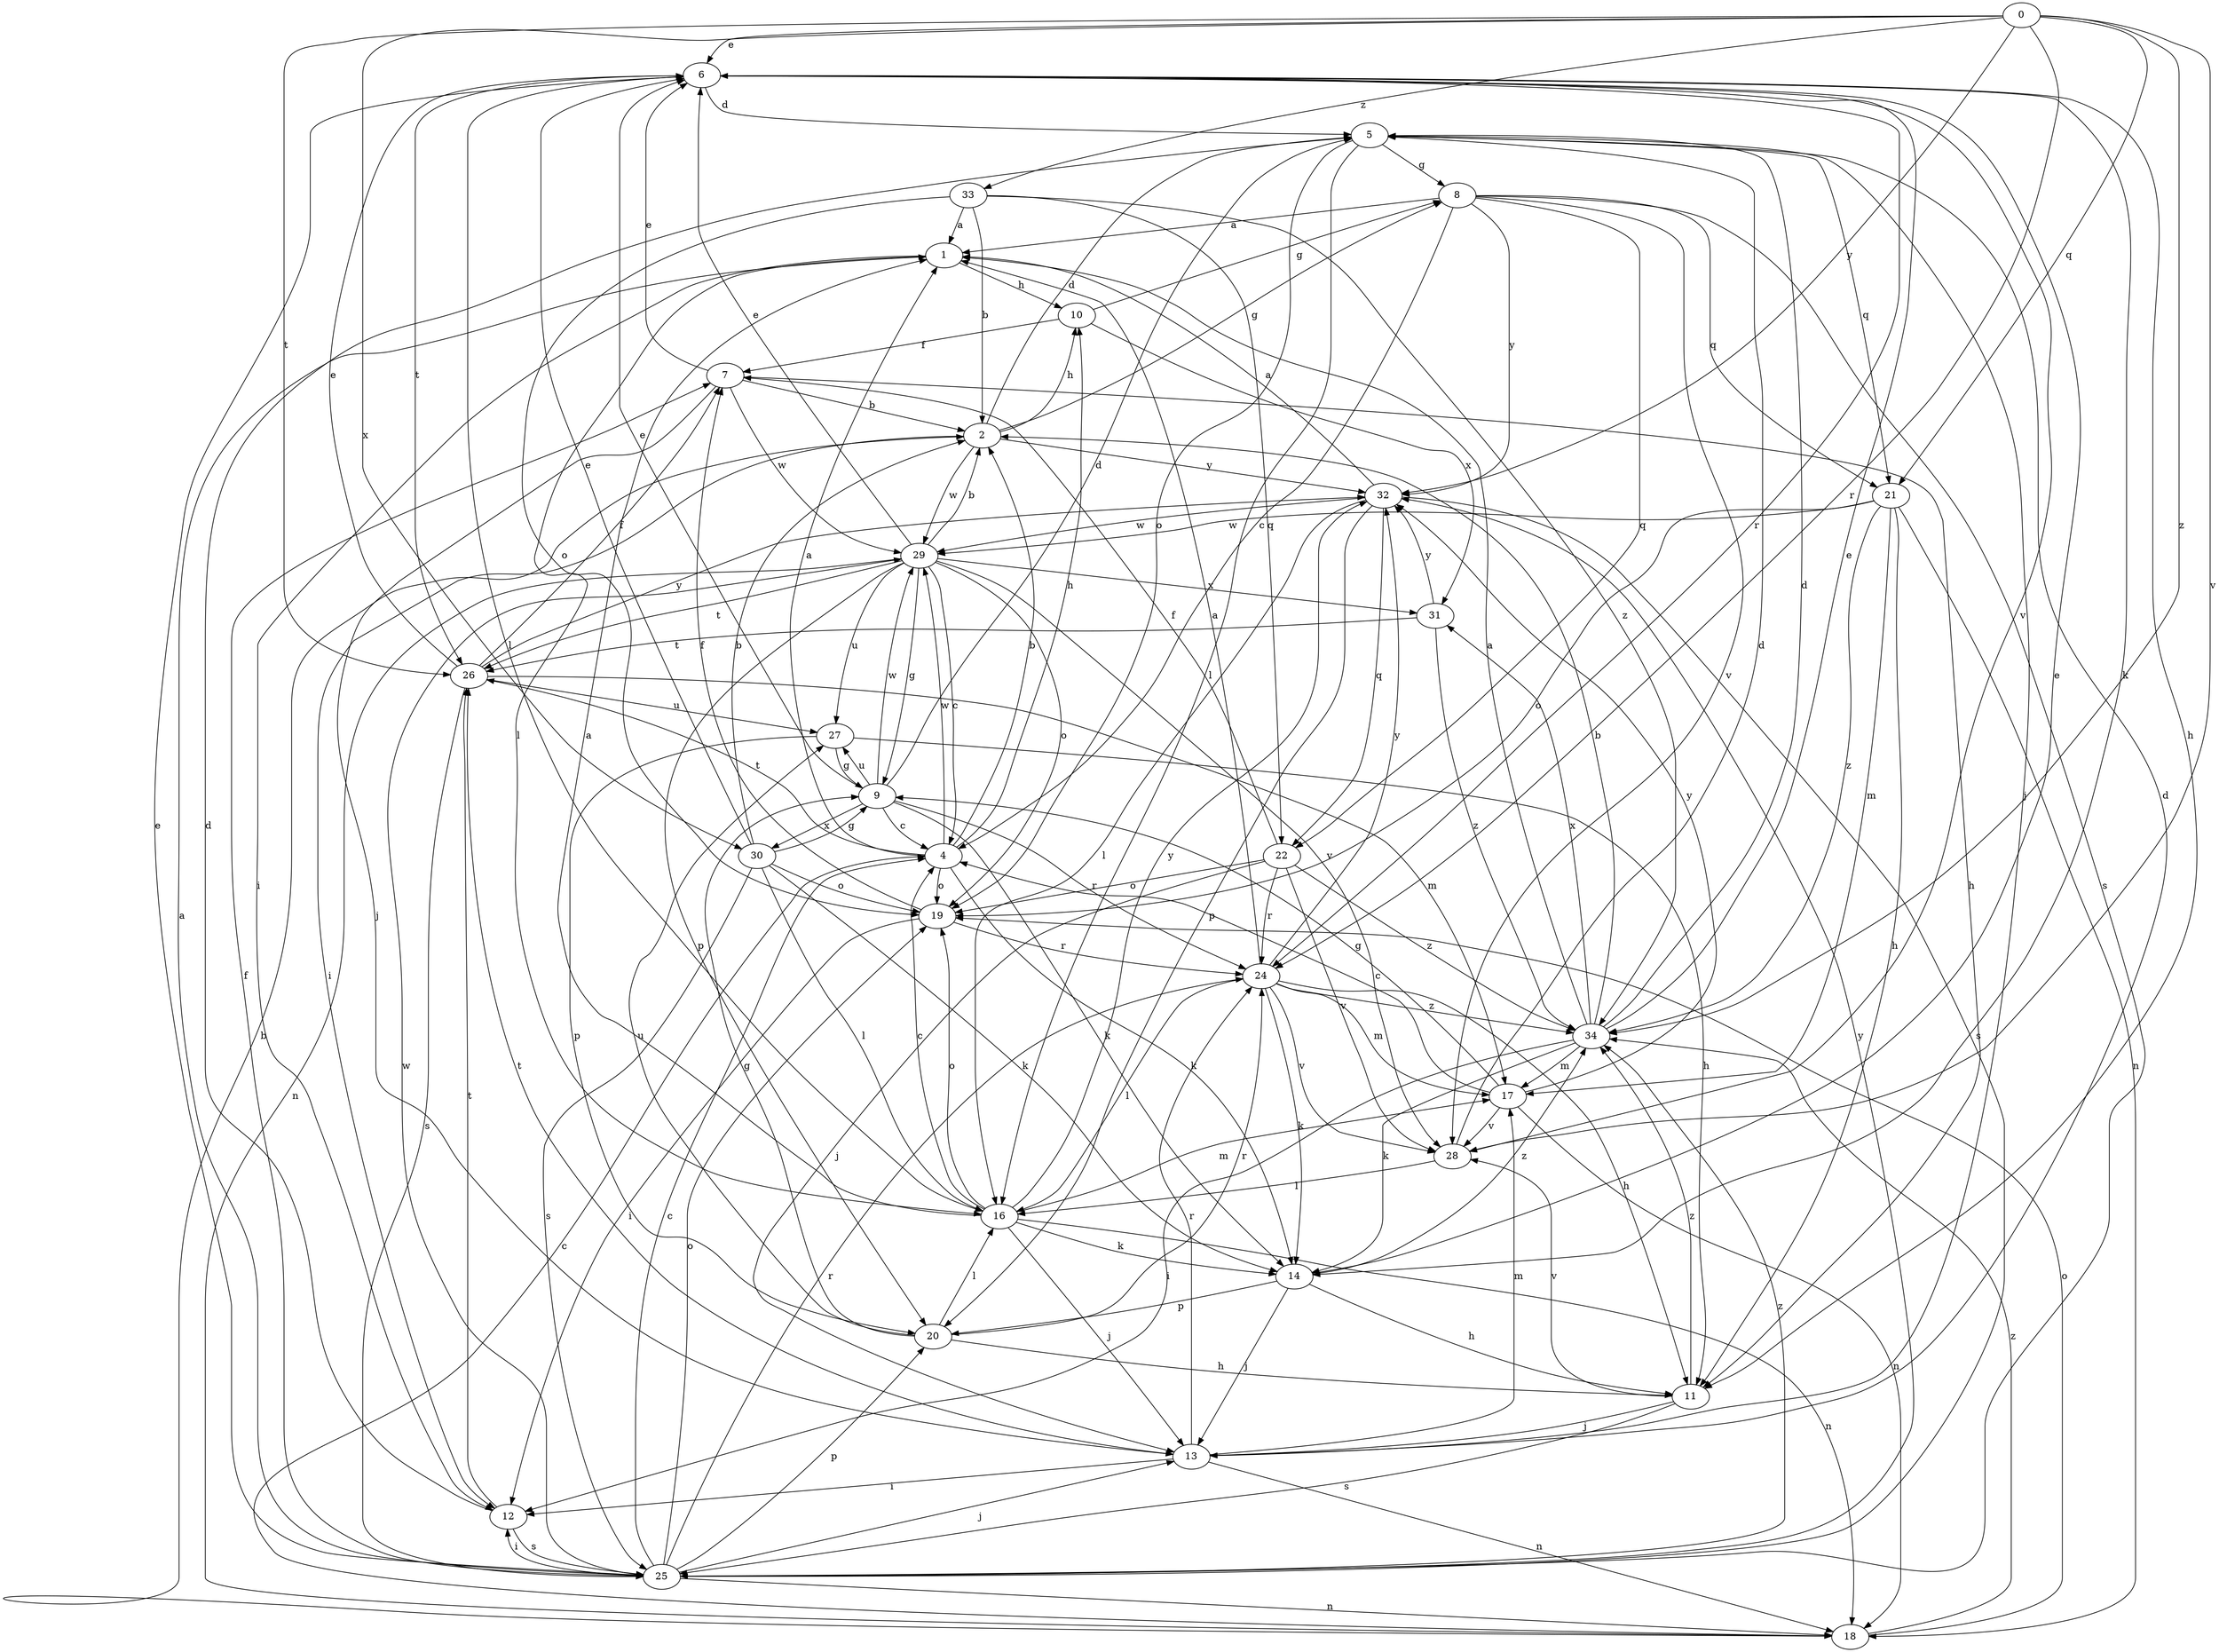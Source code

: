 strict digraph  {
0;
1;
2;
4;
5;
6;
7;
8;
9;
10;
11;
12;
13;
14;
16;
17;
18;
19;
20;
21;
22;
24;
25;
26;
27;
28;
29;
30;
31;
32;
33;
34;
0 -> 6  [label=e];
0 -> 21  [label=q];
0 -> 24  [label=r];
0 -> 26  [label=t];
0 -> 28  [label=v];
0 -> 30  [label=x];
0 -> 32  [label=y];
0 -> 33  [label=z];
0 -> 34  [label=z];
1 -> 10  [label=h];
1 -> 12  [label=i];
1 -> 16  [label=l];
2 -> 5  [label=d];
2 -> 8  [label=g];
2 -> 10  [label=h];
2 -> 12  [label=i];
2 -> 29  [label=w];
2 -> 32  [label=y];
4 -> 1  [label=a];
4 -> 2  [label=b];
4 -> 10  [label=h];
4 -> 14  [label=k];
4 -> 19  [label=o];
4 -> 26  [label=t];
4 -> 29  [label=w];
5 -> 8  [label=g];
5 -> 13  [label=j];
5 -> 16  [label=l];
5 -> 19  [label=o];
5 -> 21  [label=q];
6 -> 5  [label=d];
6 -> 11  [label=h];
6 -> 14  [label=k];
6 -> 16  [label=l];
6 -> 24  [label=r];
6 -> 26  [label=t];
6 -> 28  [label=v];
7 -> 2  [label=b];
7 -> 6  [label=e];
7 -> 11  [label=h];
7 -> 13  [label=j];
7 -> 29  [label=w];
8 -> 1  [label=a];
8 -> 4  [label=c];
8 -> 21  [label=q];
8 -> 22  [label=q];
8 -> 25  [label=s];
8 -> 28  [label=v];
8 -> 32  [label=y];
9 -> 4  [label=c];
9 -> 5  [label=d];
9 -> 6  [label=e];
9 -> 14  [label=k];
9 -> 24  [label=r];
9 -> 27  [label=u];
9 -> 29  [label=w];
9 -> 30  [label=x];
10 -> 7  [label=f];
10 -> 8  [label=g];
10 -> 31  [label=x];
11 -> 13  [label=j];
11 -> 25  [label=s];
11 -> 28  [label=v];
11 -> 34  [label=z];
12 -> 5  [label=d];
12 -> 25  [label=s];
12 -> 26  [label=t];
13 -> 5  [label=d];
13 -> 12  [label=i];
13 -> 17  [label=m];
13 -> 18  [label=n];
13 -> 24  [label=r];
13 -> 26  [label=t];
14 -> 6  [label=e];
14 -> 11  [label=h];
14 -> 13  [label=j];
14 -> 20  [label=p];
14 -> 34  [label=z];
16 -> 1  [label=a];
16 -> 4  [label=c];
16 -> 13  [label=j];
16 -> 14  [label=k];
16 -> 17  [label=m];
16 -> 18  [label=n];
16 -> 19  [label=o];
16 -> 32  [label=y];
17 -> 4  [label=c];
17 -> 9  [label=g];
17 -> 18  [label=n];
17 -> 28  [label=v];
17 -> 32  [label=y];
18 -> 2  [label=b];
18 -> 4  [label=c];
18 -> 19  [label=o];
18 -> 34  [label=z];
19 -> 7  [label=f];
19 -> 12  [label=i];
19 -> 24  [label=r];
20 -> 9  [label=g];
20 -> 11  [label=h];
20 -> 16  [label=l];
20 -> 24  [label=r];
20 -> 27  [label=u];
21 -> 11  [label=h];
21 -> 17  [label=m];
21 -> 18  [label=n];
21 -> 19  [label=o];
21 -> 29  [label=w];
21 -> 34  [label=z];
22 -> 7  [label=f];
22 -> 13  [label=j];
22 -> 19  [label=o];
22 -> 24  [label=r];
22 -> 28  [label=v];
22 -> 34  [label=z];
24 -> 1  [label=a];
24 -> 11  [label=h];
24 -> 14  [label=k];
24 -> 16  [label=l];
24 -> 17  [label=m];
24 -> 28  [label=v];
24 -> 32  [label=y];
24 -> 34  [label=z];
25 -> 1  [label=a];
25 -> 4  [label=c];
25 -> 6  [label=e];
25 -> 7  [label=f];
25 -> 12  [label=i];
25 -> 13  [label=j];
25 -> 18  [label=n];
25 -> 19  [label=o];
25 -> 20  [label=p];
25 -> 24  [label=r];
25 -> 29  [label=w];
25 -> 32  [label=y];
25 -> 34  [label=z];
26 -> 6  [label=e];
26 -> 7  [label=f];
26 -> 17  [label=m];
26 -> 25  [label=s];
26 -> 27  [label=u];
26 -> 32  [label=y];
27 -> 9  [label=g];
27 -> 11  [label=h];
27 -> 20  [label=p];
28 -> 5  [label=d];
28 -> 16  [label=l];
29 -> 2  [label=b];
29 -> 4  [label=c];
29 -> 6  [label=e];
29 -> 9  [label=g];
29 -> 18  [label=n];
29 -> 19  [label=o];
29 -> 20  [label=p];
29 -> 26  [label=t];
29 -> 27  [label=u];
29 -> 28  [label=v];
29 -> 31  [label=x];
30 -> 2  [label=b];
30 -> 6  [label=e];
30 -> 9  [label=g];
30 -> 14  [label=k];
30 -> 16  [label=l];
30 -> 19  [label=o];
30 -> 25  [label=s];
31 -> 26  [label=t];
31 -> 32  [label=y];
31 -> 34  [label=z];
32 -> 1  [label=a];
32 -> 16  [label=l];
32 -> 20  [label=p];
32 -> 22  [label=q];
32 -> 25  [label=s];
32 -> 29  [label=w];
33 -> 1  [label=a];
33 -> 2  [label=b];
33 -> 19  [label=o];
33 -> 22  [label=q];
33 -> 34  [label=z];
34 -> 1  [label=a];
34 -> 2  [label=b];
34 -> 5  [label=d];
34 -> 6  [label=e];
34 -> 12  [label=i];
34 -> 14  [label=k];
34 -> 17  [label=m];
34 -> 31  [label=x];
}
